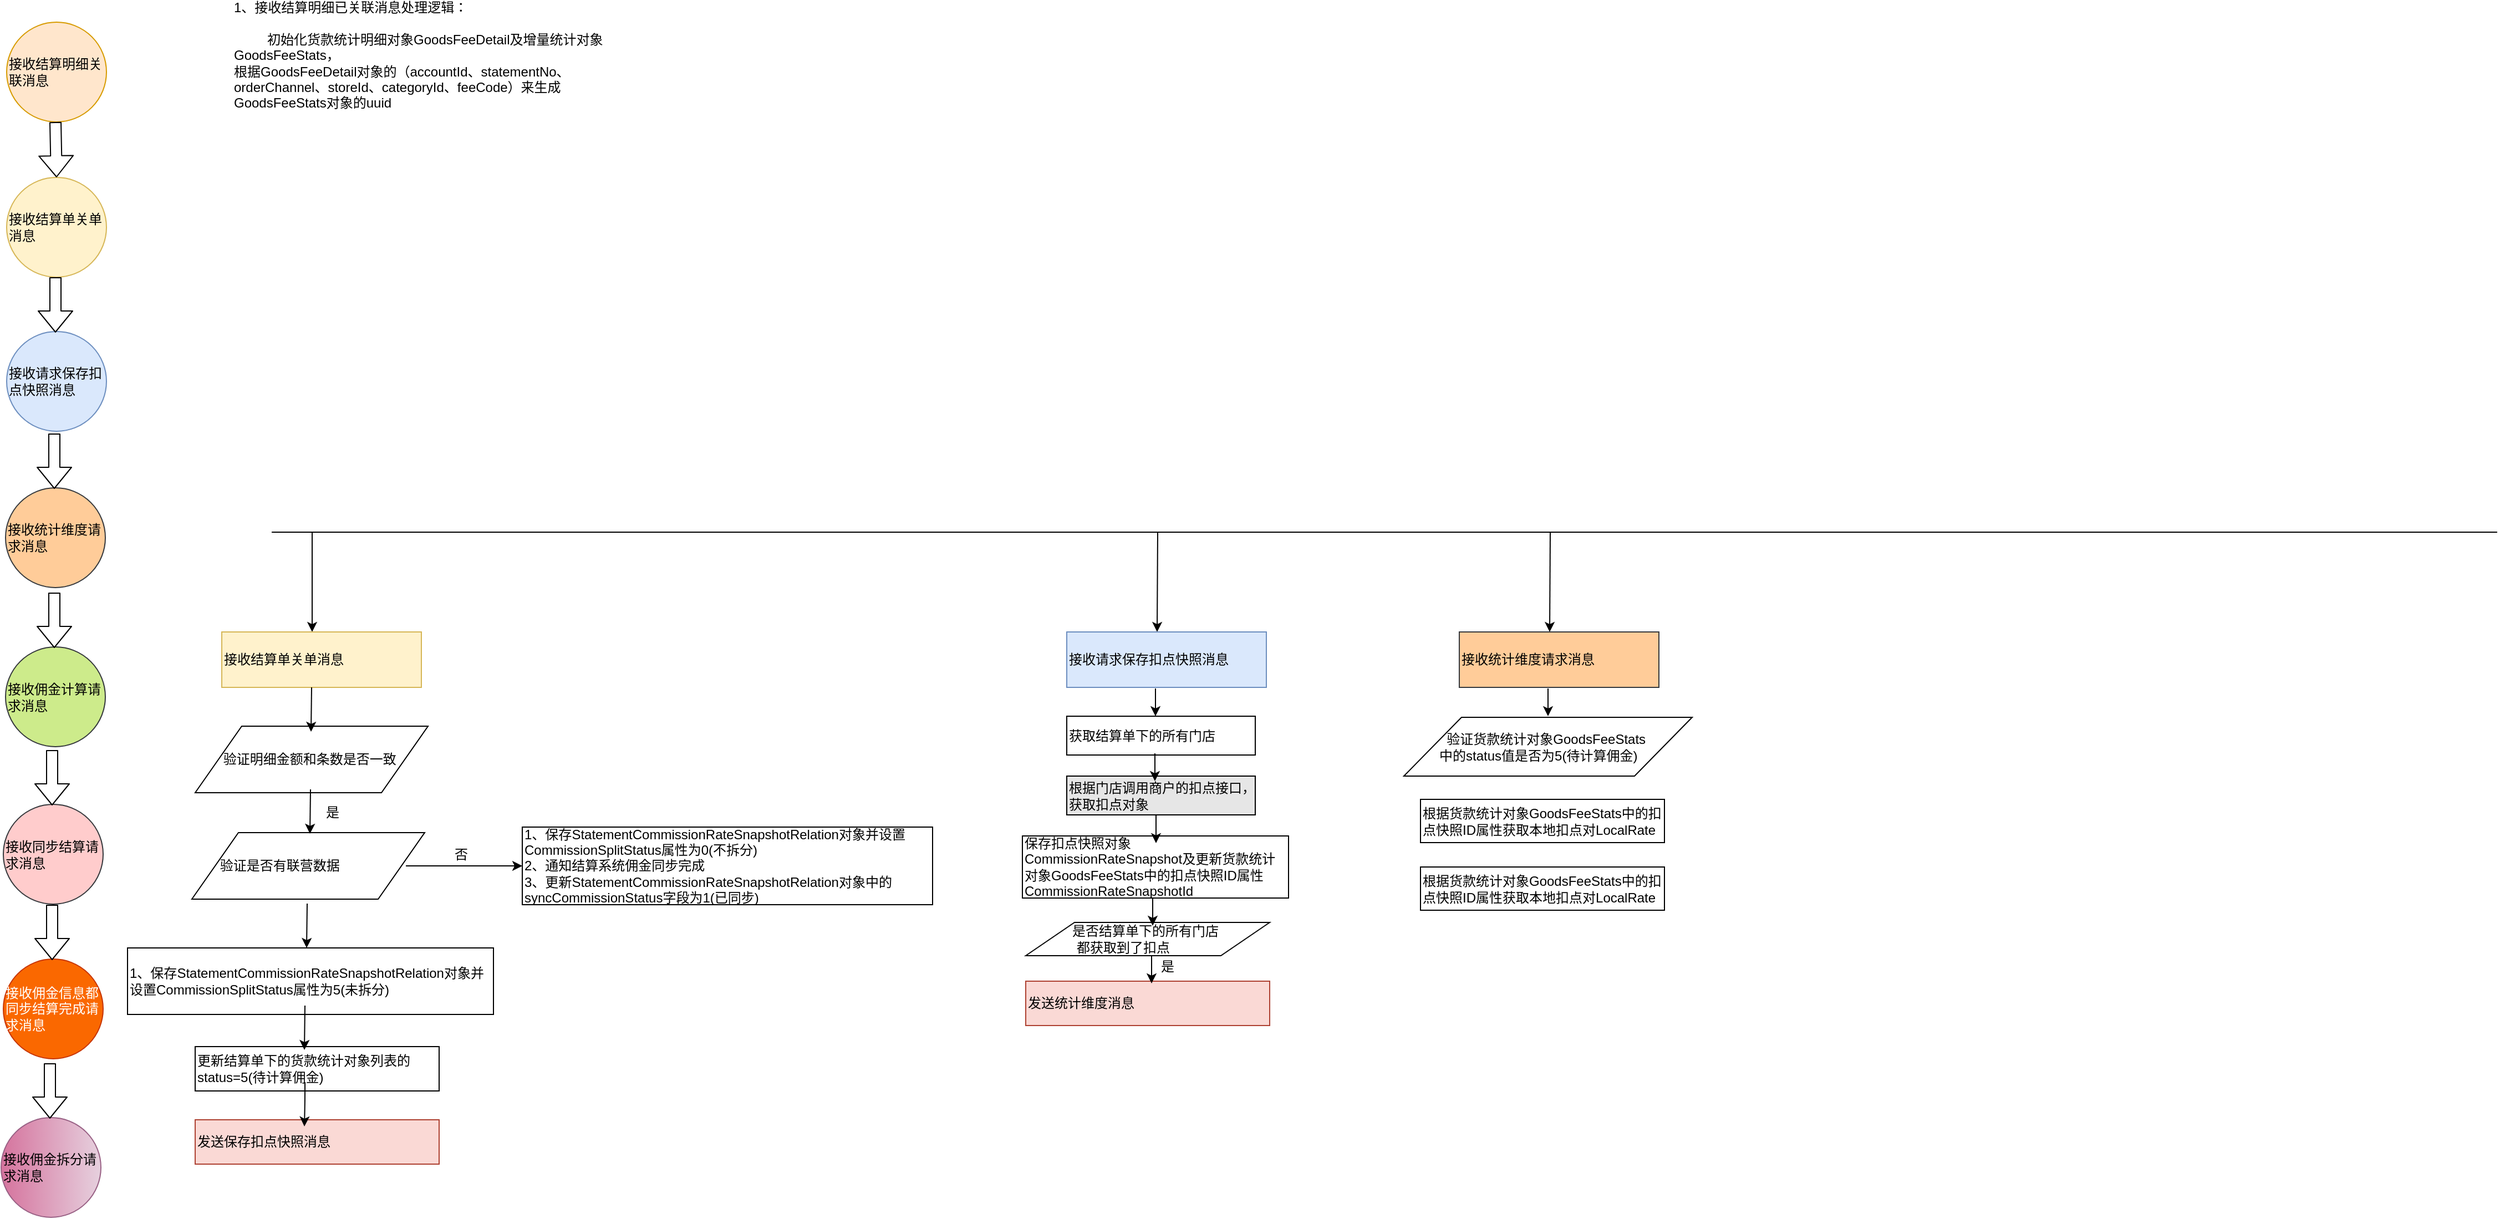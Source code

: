 <mxfile version="10.6.0" type="github"><diagram id="OPcT0Ib9m5nOdmQp4rXN" name="Page-1"><mxGraphModel dx="1398" dy="815" grid="1" gridSize="10" guides="1" tooltips="1" connect="1" arrows="1" fold="1" page="1" pageScale="1" pageWidth="827" pageHeight="1169" math="0" shadow="0"><root><mxCell id="0"/><mxCell id="1" parent="0"/><mxCell id="rBAvEPWPrK8yqJYK8dnA-5" value="接收结算明细关联消息" style="ellipse;whiteSpace=wrap;html=1;aspect=fixed;align=left;fillColor=#ffe6cc;strokeColor=#d79b00;" vertex="1" parent="1"><mxGeometry x="80" y="100" width="90" height="90" as="geometry"/></mxCell><mxCell id="rBAvEPWPrK8yqJYK8dnA-7" value="接收结算单关单消息" style="ellipse;whiteSpace=wrap;html=1;aspect=fixed;align=left;fillColor=#fff2cc;strokeColor=#d6b656;" vertex="1" parent="1"><mxGeometry x="80" y="240" width="90" height="90" as="geometry"/></mxCell><mxCell id="rBAvEPWPrK8yqJYK8dnA-11" value="" style="shape=flexArrow;endArrow=classic;html=1;" edge="1" parent="1"><mxGeometry width="50" height="50" relative="1" as="geometry"><mxPoint x="124" y="190" as="sourcePoint"/><mxPoint x="125" y="240" as="targetPoint"/></mxGeometry></mxCell><mxCell id="rBAvEPWPrK8yqJYK8dnA-12" value="&lt;div align=&quot;left&quot;&gt;1、接收结算明细已关联消息处理逻辑：&lt;br&gt;&lt;/div&gt;&lt;br&gt;&lt;div align=&quot;left&quot;&gt;&amp;nbsp;&amp;nbsp;&amp;nbsp;&amp;nbsp;&amp;nbsp;&amp;nbsp;&amp;nbsp;&amp;nbsp; 初始化货款统计明细对象&lt;span&gt;GoodsFeeDetail及增量统计对象&lt;/span&gt;&lt;span&gt;GoodsFeeStats，&lt;/span&gt;&lt;/div&gt;&lt;div align=&quot;left&quot;&gt;根据&lt;span&gt;GoodsFeeDetail对象的（accountId、statementNo、orderChannel、storeId、categoryId、feeCode）来生成&lt;/span&gt;&lt;span&gt;GoodsFeeStats对象的uuid&lt;/span&gt;&lt;/div&gt;&lt;div align=&quot;left&quot;&gt;&lt;span&gt;&lt;br&gt;&lt;/span&gt;&lt;/div&gt;&lt;br&gt;&lt;div align=&quot;left&quot;&gt;&lt;span&gt;&lt;br&gt;&lt;/span&gt;&lt;/div&gt;&lt;div align=&quot;left&quot;&gt;&lt;span&gt;&lt;br&gt;&lt;/span&gt;&lt;/div&gt;&lt;div align=&quot;left&quot;&gt;&lt;span&gt;&lt;br&gt;&lt;/span&gt;&lt;/div&gt;&lt;div align=&quot;left&quot;&gt;&lt;span&gt;&lt;br&gt;&lt;/span&gt;&lt;/div&gt;" style="text;html=1;strokeColor=none;fillColor=none;spacing=5;spacingTop=-20;whiteSpace=wrap;overflow=hidden;rounded=0;align=left;" vertex="1" parent="1"><mxGeometry x="280" y="90" width="357" height="100" as="geometry"/></mxCell><mxCell id="rBAvEPWPrK8yqJYK8dnA-19" value="" style="endArrow=none;html=1;" edge="1" parent="1"><mxGeometry width="50" height="50" relative="1" as="geometry"><mxPoint x="319" y="560" as="sourcePoint"/><mxPoint x="1440" y="560" as="targetPoint"/></mxGeometry></mxCell><mxCell id="rBAvEPWPrK8yqJYK8dnA-20" value="" style="endArrow=classic;html=1;" edge="1" parent="1"><mxGeometry width="50" height="50" relative="1" as="geometry"><mxPoint x="355.5" y="560" as="sourcePoint"/><mxPoint x="355.5" y="650" as="targetPoint"/></mxGeometry></mxCell><mxCell id="rBAvEPWPrK8yqJYK8dnA-22" value="接收结算单关单消息" style="rounded=0;whiteSpace=wrap;html=1;align=left;fillColor=#fff2cc;strokeColor=#d6b656;" vertex="1" parent="1"><mxGeometry x="274" y="650" width="180" height="50" as="geometry"/></mxCell><mxCell id="rBAvEPWPrK8yqJYK8dnA-23" value="&lt;div align=&quot;right&quot;&gt;&amp;nbsp;&amp;nbsp;&amp;nbsp;&amp;nbsp;&amp;nbsp;&amp;nbsp; 验证明细金额和条数是否一致&lt;/div&gt;" style="shape=parallelogram;perimeter=parallelogramPerimeter;whiteSpace=wrap;html=1;align=left;" vertex="1" parent="1"><mxGeometry x="250" y="735" width="210" height="60" as="geometry"/></mxCell><mxCell id="rBAvEPWPrK8yqJYK8dnA-24" value="&lt;div align=&quot;right&quot;&gt;&amp;nbsp;&amp;nbsp;&amp;nbsp;&amp;nbsp;&amp;nbsp;&amp;nbsp; 验证是否有联营数据&lt;/div&gt;" style="shape=parallelogram;perimeter=parallelogramPerimeter;whiteSpace=wrap;html=1;align=left;" vertex="1" parent="1"><mxGeometry x="247" y="831" width="210" height="60" as="geometry"/></mxCell><mxCell id="rBAvEPWPrK8yqJYK8dnA-25" value="" style="endArrow=classic;html=1;" edge="1" parent="1"><mxGeometry width="50" height="50" relative="1" as="geometry"><mxPoint x="355" y="700" as="sourcePoint"/><mxPoint x="354.5" y="740" as="targetPoint"/></mxGeometry></mxCell><mxCell id="rBAvEPWPrK8yqJYK8dnA-26" value="" style="endArrow=classic;html=1;" edge="1" parent="1"><mxGeometry width="50" height="50" relative="1" as="geometry"><mxPoint x="354" y="792" as="sourcePoint"/><mxPoint x="353.5" y="832" as="targetPoint"/></mxGeometry></mxCell><mxCell id="rBAvEPWPrK8yqJYK8dnA-27" value="1、保存&lt;span&gt;StatementCommissionRateSnapshotRelation&lt;/span&gt;对象并设置&lt;span&gt;CommissionSplitStatus属性为0(不拆分)&lt;br&gt;2、通知结算系统佣金同步完成&lt;br&gt;3、更新&lt;/span&gt;&lt;span&gt;StatementCommissionRateSnapshotRelation&lt;/span&gt;对象中的syncCommissionStatus字段为1(已同步)" style="rounded=0;whiteSpace=wrap;html=1;align=left;" vertex="1" parent="1"><mxGeometry x="545" y="826" width="370" height="70" as="geometry"/></mxCell><mxCell id="rBAvEPWPrK8yqJYK8dnA-28" value="" style="endArrow=classic;html=1;entryX=0;entryY=0.5;entryDx=0;entryDy=0;" edge="1" parent="1" target="rBAvEPWPrK8yqJYK8dnA-27"><mxGeometry width="50" height="50" relative="1" as="geometry"><mxPoint x="440" y="861" as="sourcePoint"/><mxPoint x="520" y="861" as="targetPoint"/></mxGeometry></mxCell><mxCell id="rBAvEPWPrK8yqJYK8dnA-29" value="是" style="text;html=1;strokeColor=none;fillColor=none;align=center;verticalAlign=middle;whiteSpace=wrap;rounded=0;" vertex="1" parent="1"><mxGeometry x="354" y="803" width="40" height="20" as="geometry"/></mxCell><mxCell id="rBAvEPWPrK8yqJYK8dnA-30" value="否" style="text;html=1;strokeColor=none;fillColor=none;align=center;verticalAlign=middle;whiteSpace=wrap;rounded=0;" vertex="1" parent="1"><mxGeometry x="470" y="841" width="40" height="20" as="geometry"/></mxCell><mxCell id="rBAvEPWPrK8yqJYK8dnA-31" value="1、保存&lt;span&gt;StatementCommissionRateSnapshotRelation&lt;/span&gt;对象并设置&lt;span&gt;CommissionSplitStatus属性为5(未拆分)&lt;/span&gt;" style="rounded=0;whiteSpace=wrap;html=1;align=left;" vertex="1" parent="1"><mxGeometry x="189" y="935" width="330" height="60" as="geometry"/></mxCell><mxCell id="rBAvEPWPrK8yqJYK8dnA-32" value="更新结算单下的货款统计对象列表的status=5(待计算佣金)" style="rounded=0;whiteSpace=wrap;html=1;align=left;" vertex="1" parent="1"><mxGeometry x="250" y="1024" width="220" height="40" as="geometry"/></mxCell><mxCell id="rBAvEPWPrK8yqJYK8dnA-33" value="发送保存扣点快照消息" style="rounded=0;whiteSpace=wrap;html=1;align=left;fillColor=#fad9d5;strokeColor=#ae4132;" vertex="1" parent="1"><mxGeometry x="250" y="1090" width="220" height="40" as="geometry"/></mxCell><mxCell id="rBAvEPWPrK8yqJYK8dnA-34" value="" style="endArrow=classic;html=1;" edge="1" parent="1"><mxGeometry width="50" height="50" relative="1" as="geometry"><mxPoint x="351" y="895" as="sourcePoint"/><mxPoint x="350.5" y="935" as="targetPoint"/></mxGeometry></mxCell><mxCell id="rBAvEPWPrK8yqJYK8dnA-35" value="" style="endArrow=classic;html=1;" edge="1" parent="1"><mxGeometry width="50" height="50" relative="1" as="geometry"><mxPoint x="349" y="987" as="sourcePoint"/><mxPoint x="348.5" y="1027" as="targetPoint"/></mxGeometry></mxCell><mxCell id="rBAvEPWPrK8yqJYK8dnA-36" value="" style="endArrow=classic;html=1;" edge="1" parent="1"><mxGeometry width="50" height="50" relative="1" as="geometry"><mxPoint x="349" y="1056" as="sourcePoint"/><mxPoint x="348.5" y="1096" as="targetPoint"/><Array as="points"><mxPoint x="349" y="1072"/></Array></mxGeometry></mxCell><mxCell id="rBAvEPWPrK8yqJYK8dnA-37" value="接收请求保存扣点快照消息" style="ellipse;whiteSpace=wrap;html=1;aspect=fixed;align=left;fillColor=#dae8fc;strokeColor=#6c8ebf;" vertex="1" parent="1"><mxGeometry x="80" y="379" width="90" height="90" as="geometry"/></mxCell><mxCell id="rBAvEPWPrK8yqJYK8dnA-38" value="" style="shape=flexArrow;endArrow=classic;html=1;" edge="1" parent="1"><mxGeometry width="50" height="50" relative="1" as="geometry"><mxPoint x="124" y="330" as="sourcePoint"/><mxPoint x="124" y="380" as="targetPoint"/></mxGeometry></mxCell><mxCell id="rBAvEPWPrK8yqJYK8dnA-39" value="" style="endArrow=classic;html=1;" edge="1" parent="1"><mxGeometry width="50" height="50" relative="1" as="geometry"><mxPoint x="1118" y="560" as="sourcePoint"/><mxPoint x="1117.5" y="650" as="targetPoint"/></mxGeometry></mxCell><mxCell id="rBAvEPWPrK8yqJYK8dnA-40" value="接收请求保存扣点快照消息" style="rounded=0;whiteSpace=wrap;html=1;align=left;fillColor=#dae8fc;strokeColor=#6c8ebf;" vertex="1" parent="1"><mxGeometry x="1036" y="650" width="180" height="50" as="geometry"/></mxCell><mxCell id="rBAvEPWPrK8yqJYK8dnA-41" value="获取结算单下的所有门店" style="rounded=0;whiteSpace=wrap;html=1;align=left;" vertex="1" parent="1"><mxGeometry x="1036" y="726" width="170" height="35" as="geometry"/></mxCell><mxCell id="rBAvEPWPrK8yqJYK8dnA-42" value="根据门店调用商户的扣点接口，获取扣点对象" style="rounded=0;whiteSpace=wrap;html=1;align=left;fillColor=#E6E6E6;" vertex="1" parent="1"><mxGeometry x="1036" y="780" width="170" height="35" as="geometry"/></mxCell><mxCell id="rBAvEPWPrK8yqJYK8dnA-43" value="保存扣点快照对象&lt;span&gt;CommissionRateSnapshot及更新货款统计对象GoodsFeeStats中的扣点快照ID属性&lt;/span&gt;&lt;span&gt;CommissionRateSnapshotId&lt;/span&gt;" style="rounded=0;whiteSpace=wrap;html=1;align=left;" vertex="1" parent="1"><mxGeometry x="996" y="834" width="240" height="56" as="geometry"/></mxCell><mxCell id="rBAvEPWPrK8yqJYK8dnA-44" value="&amp;nbsp;&amp;nbsp;&amp;nbsp;&amp;nbsp;&amp;nbsp;&amp;nbsp;&amp;nbsp;&amp;nbsp;&amp;nbsp;&amp;nbsp;&amp;nbsp; 是否结算单下的所有门店&lt;br&gt;&lt;div align=&quot;center&quot;&gt;都获取到了扣点&lt;/div&gt;" style="shape=parallelogram;perimeter=parallelogramPerimeter;whiteSpace=wrap;html=1;align=left;" vertex="1" parent="1"><mxGeometry x="999" y="912" width="220" height="30" as="geometry"/></mxCell><mxCell id="rBAvEPWPrK8yqJYK8dnA-45" value="发送统计维度消息" style="rounded=0;whiteSpace=wrap;html=1;align=left;fillColor=#fad9d5;strokeColor=#ae4132;" vertex="1" parent="1"><mxGeometry x="999" y="965" width="220" height="40" as="geometry"/></mxCell><mxCell id="rBAvEPWPrK8yqJYK8dnA-46" value="" style="endArrow=classic;html=1;" edge="1" parent="1"><mxGeometry width="50" height="50" relative="1" as="geometry"><mxPoint x="1116" y="701" as="sourcePoint"/><mxPoint x="1116" y="726" as="targetPoint"/></mxGeometry></mxCell><mxCell id="rBAvEPWPrK8yqJYK8dnA-47" value="" style="endArrow=classic;html=1;" edge="1" parent="1"><mxGeometry width="50" height="50" relative="1" as="geometry"><mxPoint x="1115.5" y="759.5" as="sourcePoint"/><mxPoint x="1115.5" y="784.5" as="targetPoint"/></mxGeometry></mxCell><mxCell id="rBAvEPWPrK8yqJYK8dnA-48" value="" style="endArrow=classic;html=1;" edge="1" parent="1"><mxGeometry width="50" height="50" relative="1" as="geometry"><mxPoint x="1116.5" y="815.5" as="sourcePoint"/><mxPoint x="1116.5" y="840.5" as="targetPoint"/></mxGeometry></mxCell><mxCell id="rBAvEPWPrK8yqJYK8dnA-49" value="" style="endArrow=classic;html=1;" edge="1" parent="1"><mxGeometry width="50" height="50" relative="1" as="geometry"><mxPoint x="1113.5" y="890" as="sourcePoint"/><mxPoint x="1113.5" y="915" as="targetPoint"/></mxGeometry></mxCell><mxCell id="rBAvEPWPrK8yqJYK8dnA-50" value="" style="endArrow=classic;html=1;" edge="1" parent="1"><mxGeometry width="50" height="50" relative="1" as="geometry"><mxPoint x="1112.5" y="942" as="sourcePoint"/><mxPoint x="1112.5" y="967" as="targetPoint"/></mxGeometry></mxCell><mxCell id="rBAvEPWPrK8yqJYK8dnA-51" value="是" style="text;html=1;strokeColor=none;fillColor=none;align=center;verticalAlign=middle;whiteSpace=wrap;rounded=0;" vertex="1" parent="1"><mxGeometry x="1107" y="942" width="40" height="20" as="geometry"/></mxCell><mxCell id="rBAvEPWPrK8yqJYK8dnA-52" value="接收统计维度请求消息" style="ellipse;whiteSpace=wrap;html=1;aspect=fixed;align=left;fillColor=#ffcc99;strokeColor=#36393d;" vertex="1" parent="1"><mxGeometry x="79" y="520" width="90" height="90" as="geometry"/></mxCell><mxCell id="rBAvEPWPrK8yqJYK8dnA-53" value="" style="shape=flexArrow;endArrow=classic;html=1;" edge="1" parent="1"><mxGeometry width="50" height="50" relative="1" as="geometry"><mxPoint x="123" y="471" as="sourcePoint"/><mxPoint x="123" y="521" as="targetPoint"/></mxGeometry></mxCell><mxCell id="rBAvEPWPrK8yqJYK8dnA-54" value="" style="endArrow=classic;html=1;" edge="1" parent="1"><mxGeometry width="50" height="50" relative="1" as="geometry"><mxPoint x="1472" y="560" as="sourcePoint"/><mxPoint x="1471.5" y="650" as="targetPoint"/></mxGeometry></mxCell><mxCell id="rBAvEPWPrK8yqJYK8dnA-55" value="接收统计维度请求消息" style="rounded=0;whiteSpace=wrap;html=1;align=left;fillColor=#ffcc99;strokeColor=#36393d;" vertex="1" parent="1"><mxGeometry x="1390" y="650" width="180" height="50" as="geometry"/></mxCell><mxCell id="rBAvEPWPrK8yqJYK8dnA-61" value="" style="endArrow=classic;html=1;" edge="1" parent="1"><mxGeometry width="50" height="50" relative="1" as="geometry"><mxPoint x="1470" y="701" as="sourcePoint"/><mxPoint x="1470" y="726" as="targetPoint"/></mxGeometry></mxCell><mxCell id="rBAvEPWPrK8yqJYK8dnA-67" value="" style="endArrow=none;html=1;" edge="1" parent="1"><mxGeometry width="50" height="50" relative="1" as="geometry"><mxPoint x="319" y="560" as="sourcePoint"/><mxPoint x="2326" y="560" as="targetPoint"/></mxGeometry></mxCell><mxCell id="rBAvEPWPrK8yqJYK8dnA-68" value="&amp;nbsp;&amp;nbsp;&amp;nbsp;&amp;nbsp;&amp;nbsp;&amp;nbsp;&amp;nbsp;&amp;nbsp;&amp;nbsp;&amp;nbsp; 验证货款统计对象GoodsFeeStats&lt;br&gt;&amp;nbsp;&amp;nbsp;&amp;nbsp;&amp;nbsp;&amp;nbsp;&amp;nbsp;&amp;nbsp;&amp;nbsp; 中的status值是否为5(待计算佣金)" style="shape=parallelogram;perimeter=parallelogramPerimeter;whiteSpace=wrap;html=1;align=left;" vertex="1" parent="1"><mxGeometry x="1340" y="727" width="260" height="53" as="geometry"/></mxCell><mxCell id="rBAvEPWPrK8yqJYK8dnA-69" value="根据货款统计对象GoodsFeeStats中的扣点快照ID属性获取本地扣点对&lt;span&gt;LocalRate&lt;/span&gt;" style="rounded=0;whiteSpace=wrap;html=1;align=left;" vertex="1" parent="1"><mxGeometry x="1355" y="801" width="220" height="39" as="geometry"/></mxCell><mxCell id="rBAvEPWPrK8yqJYK8dnA-70" value="根据货款统计对象GoodsFeeStats中的扣点快照ID属性获取本地扣点对&lt;span&gt;LocalRate&lt;/span&gt;" style="rounded=0;whiteSpace=wrap;html=1;align=left;" vertex="1" parent="1"><mxGeometry x="1355" y="862" width="220" height="39" as="geometry"/></mxCell><mxCell id="rBAvEPWPrK8yqJYK8dnA-71" value="接收佣金计算请求消息" style="ellipse;whiteSpace=wrap;html=1;aspect=fixed;align=left;fillColor=#cdeb8b;strokeColor=#36393d;" vertex="1" parent="1"><mxGeometry x="79" y="663.5" width="90" height="90" as="geometry"/></mxCell><mxCell id="rBAvEPWPrK8yqJYK8dnA-72" value="" style="shape=flexArrow;endArrow=classic;html=1;" edge="1" parent="1"><mxGeometry width="50" height="50" relative="1" as="geometry"><mxPoint x="123" y="614.5" as="sourcePoint"/><mxPoint x="123" y="664.5" as="targetPoint"/></mxGeometry></mxCell><mxCell id="rBAvEPWPrK8yqJYK8dnA-73" value="接收同步结算请求消息" style="ellipse;whiteSpace=wrap;html=1;aspect=fixed;align=left;fillColor=#ffcccc;strokeColor=#36393d;" vertex="1" parent="1"><mxGeometry x="77" y="805.5" width="90" height="90" as="geometry"/></mxCell><mxCell id="rBAvEPWPrK8yqJYK8dnA-74" value="" style="shape=flexArrow;endArrow=classic;html=1;" edge="1" parent="1"><mxGeometry width="50" height="50" relative="1" as="geometry"><mxPoint x="121" y="756.5" as="sourcePoint"/><mxPoint x="121" y="806.5" as="targetPoint"/></mxGeometry></mxCell><mxCell id="rBAvEPWPrK8yqJYK8dnA-75" value="接收佣金信息都同步结算完成请求消息" style="ellipse;whiteSpace=wrap;html=1;aspect=fixed;align=left;fillColor=#fa6800;strokeColor=#C73500;direction=south;fontColor=#ffffff;" vertex="1" parent="1"><mxGeometry x="77" y="945" width="90" height="90" as="geometry"/></mxCell><mxCell id="rBAvEPWPrK8yqJYK8dnA-76" value="" style="shape=flexArrow;endArrow=classic;html=1;" edge="1" parent="1"><mxGeometry width="50" height="50" relative="1" as="geometry"><mxPoint x="121" y="896" as="sourcePoint"/><mxPoint x="121" y="946" as="targetPoint"/></mxGeometry></mxCell><mxCell id="rBAvEPWPrK8yqJYK8dnA-77" value="接收佣金拆分请求消息" style="ellipse;whiteSpace=wrap;html=1;aspect=fixed;align=left;fillColor=#e6d0de;strokeColor=#996185;direction=south;gradientColor=#d5739d;" vertex="1" parent="1"><mxGeometry x="75" y="1088" width="90" height="90" as="geometry"/></mxCell><mxCell id="rBAvEPWPrK8yqJYK8dnA-78" value="" style="shape=flexArrow;endArrow=classic;html=1;" edge="1" parent="1"><mxGeometry width="50" height="50" relative="1" as="geometry"><mxPoint x="119" y="1039" as="sourcePoint"/><mxPoint x="119" y="1089" as="targetPoint"/></mxGeometry></mxCell></root></mxGraphModel></diagram></mxfile>
